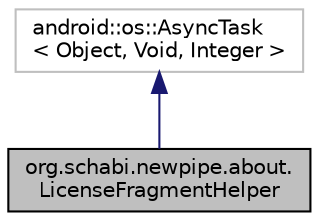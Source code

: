digraph "org.schabi.newpipe.about.LicenseFragmentHelper"
{
 // LATEX_PDF_SIZE
  edge [fontname="Helvetica",fontsize="10",labelfontname="Helvetica",labelfontsize="10"];
  node [fontname="Helvetica",fontsize="10",shape=record];
  Node0 [label="org.schabi.newpipe.about.\lLicenseFragmentHelper",height=0.2,width=0.4,color="black", fillcolor="grey75", style="filled", fontcolor="black",tooltip=" "];
  Node1 -> Node0 [dir="back",color="midnightblue",fontsize="10",style="solid",fontname="Helvetica"];
  Node1 [label="android::os::AsyncTask\l\< Object, Void, Integer \>",height=0.2,width=0.4,color="grey75", fillcolor="white", style="filled",tooltip=" "];
}
